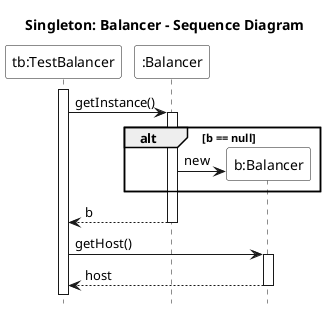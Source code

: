 ' Documentazione: https://plantuml.com/sequence-diagram

@startuml
' START STYLE
skinparam {
	monochrome true
	'shadowing false
}
skinparam sequence {
	participantBackgroundColor white
}
hide footbox
' END STYLE

title Singleton: Balancer - Sequence Diagram

' Aggiungo delle etichette
participant "tb:TestBalancer" as tb
participant ":Balancer" as BB
participant "b:Balancer" as b

' attivo il main
activate tb

' chiamata a Balancer.getInstance()
tb -> BB: getInstance()
activate BB

' chiamata al costruttore se b == null
alt b == null
	BB -> b ** : new
end

' return b (instance)
BB --> tb: b
deactivate BB

' chiamo b.getHost()
tb -> b: getHost()
activate b
b --> tb: host
deactivate b


@enduml
